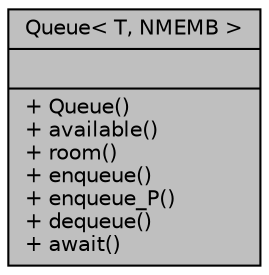 digraph "Queue&lt; T, NMEMB &gt;"
{
  edge [fontname="Helvetica",fontsize="10",labelfontname="Helvetica",labelfontsize="10"];
  node [fontname="Helvetica",fontsize="10",shape=record];
  Node1 [label="{Queue\< T, NMEMB \>\n||+ Queue()\l+ available()\l+ room()\l+ enqueue()\l+ enqueue_P()\l+ dequeue()\l+ await()\l}",height=0.2,width=0.4,color="black", fillcolor="grey75", style="filled", fontcolor="black"];
}
